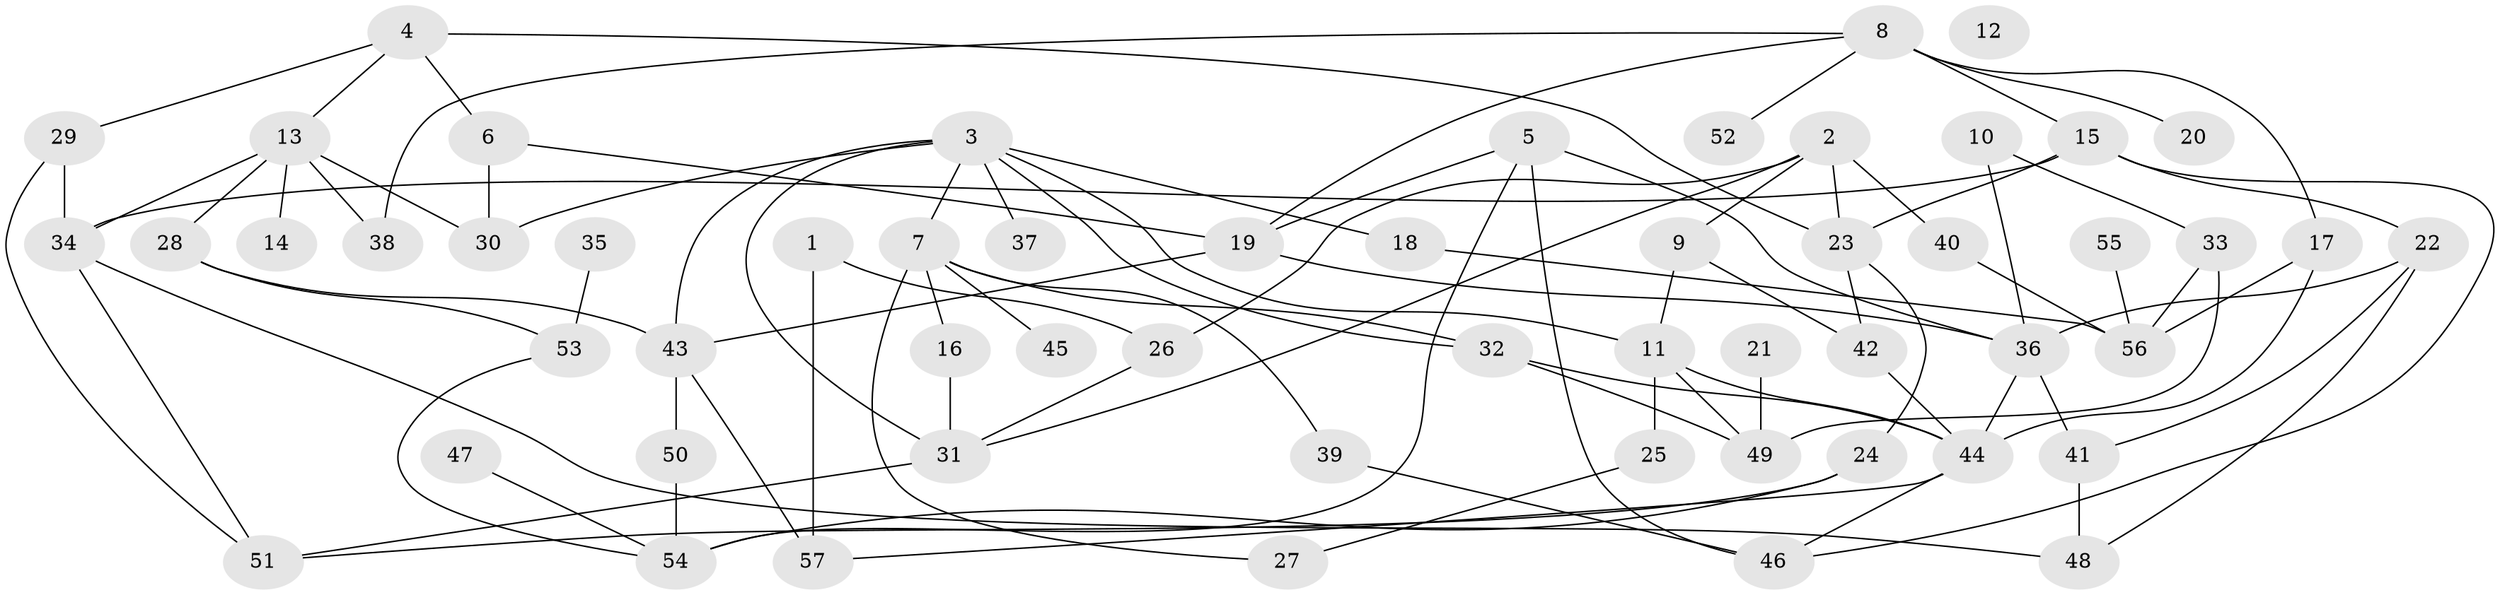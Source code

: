 // Generated by graph-tools (version 1.1) at 2025/12/03/09/25 04:12:52]
// undirected, 57 vertices, 94 edges
graph export_dot {
graph [start="1"]
  node [color=gray90,style=filled];
  1;
  2;
  3;
  4;
  5;
  6;
  7;
  8;
  9;
  10;
  11;
  12;
  13;
  14;
  15;
  16;
  17;
  18;
  19;
  20;
  21;
  22;
  23;
  24;
  25;
  26;
  27;
  28;
  29;
  30;
  31;
  32;
  33;
  34;
  35;
  36;
  37;
  38;
  39;
  40;
  41;
  42;
  43;
  44;
  45;
  46;
  47;
  48;
  49;
  50;
  51;
  52;
  53;
  54;
  55;
  56;
  57;
  1 -- 26;
  1 -- 57;
  2 -- 9;
  2 -- 23;
  2 -- 26;
  2 -- 31;
  2 -- 40;
  3 -- 7;
  3 -- 11;
  3 -- 18;
  3 -- 30;
  3 -- 31;
  3 -- 32;
  3 -- 37;
  3 -- 43;
  4 -- 6;
  4 -- 13;
  4 -- 23;
  4 -- 29;
  5 -- 19;
  5 -- 36;
  5 -- 46;
  5 -- 54;
  6 -- 19;
  6 -- 30;
  7 -- 16;
  7 -- 27;
  7 -- 32;
  7 -- 39;
  7 -- 45;
  8 -- 15;
  8 -- 17;
  8 -- 19;
  8 -- 20;
  8 -- 38;
  8 -- 52;
  9 -- 11;
  9 -- 42;
  10 -- 33;
  10 -- 36;
  11 -- 25;
  11 -- 44;
  11 -- 49;
  13 -- 14;
  13 -- 28;
  13 -- 30;
  13 -- 34;
  13 -- 38;
  15 -- 22;
  15 -- 23;
  15 -- 34;
  15 -- 46;
  16 -- 31;
  17 -- 44;
  17 -- 56;
  18 -- 56;
  19 -- 36;
  19 -- 43;
  21 -- 49;
  22 -- 36;
  22 -- 41;
  22 -- 48;
  23 -- 24;
  23 -- 42;
  24 -- 51;
  24 -- 54;
  25 -- 27;
  26 -- 31;
  28 -- 43;
  28 -- 53;
  29 -- 34;
  29 -- 51;
  31 -- 51;
  32 -- 44;
  32 -- 49;
  33 -- 49;
  33 -- 56;
  34 -- 48;
  34 -- 51;
  35 -- 53;
  36 -- 41;
  36 -- 44;
  39 -- 46;
  40 -- 56;
  41 -- 48;
  42 -- 44;
  43 -- 50;
  43 -- 57;
  44 -- 46;
  44 -- 57;
  47 -- 54;
  50 -- 54;
  53 -- 54;
  55 -- 56;
}
